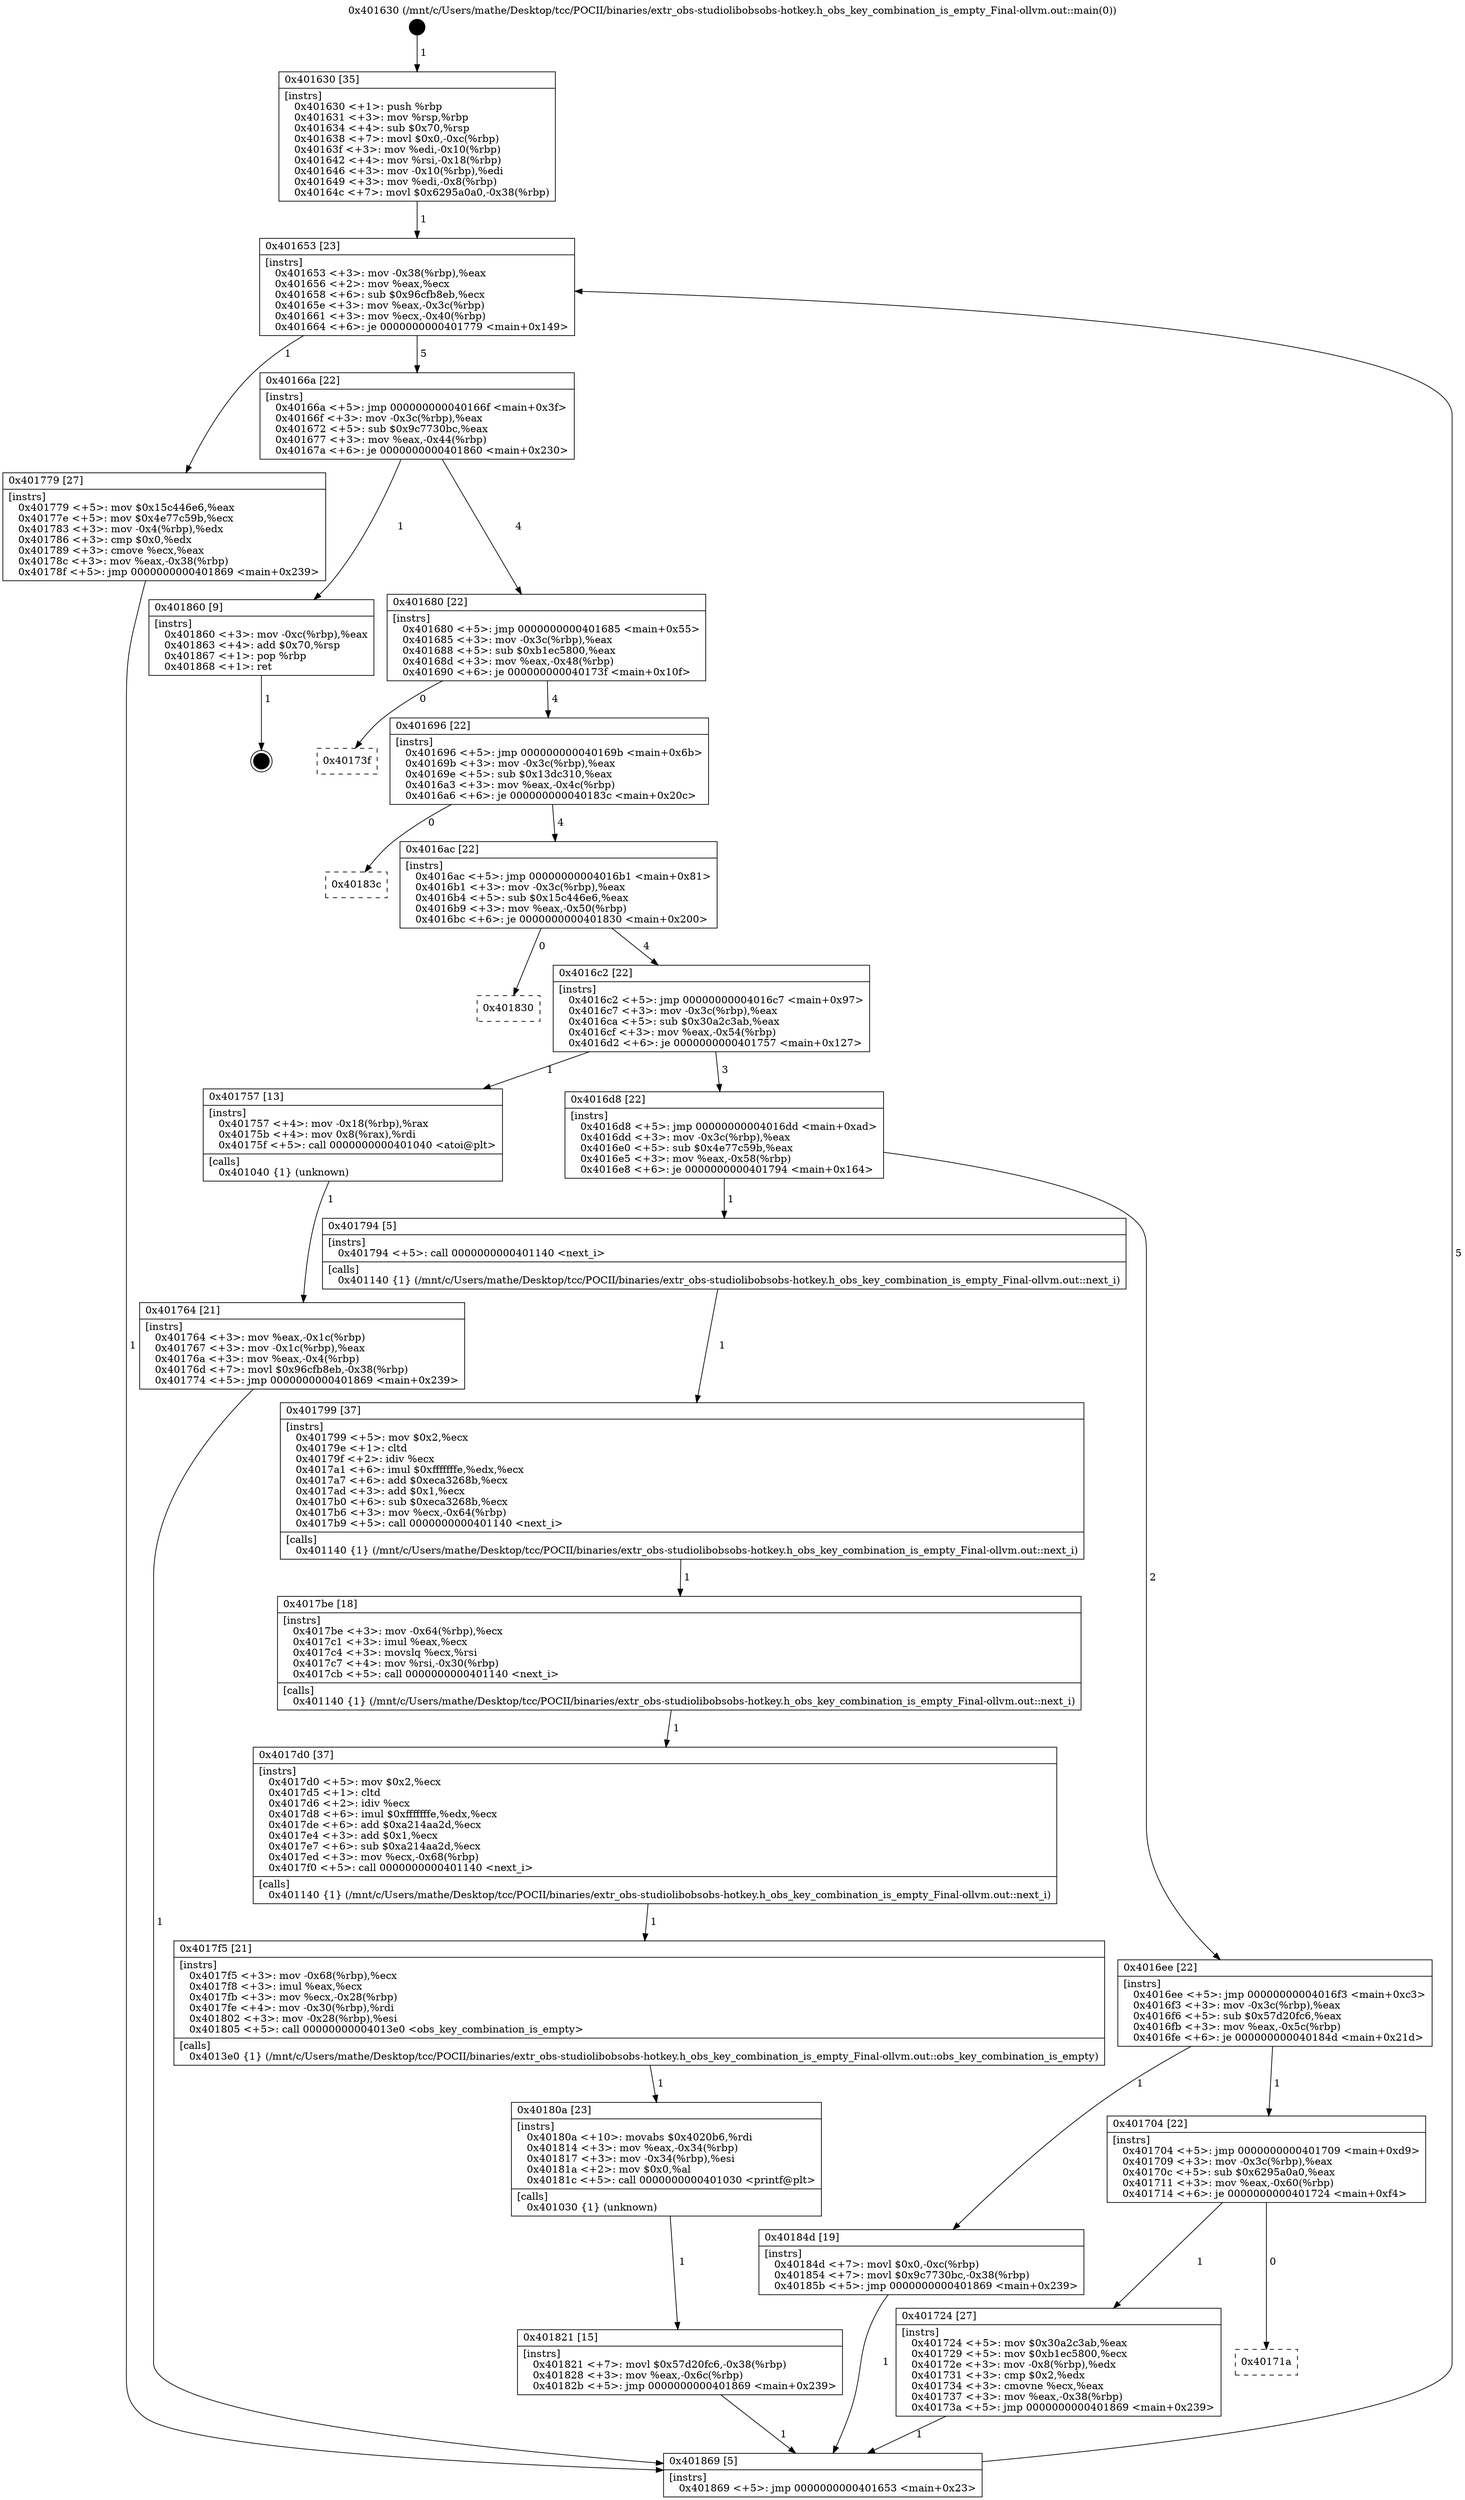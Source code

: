 digraph "0x401630" {
  label = "0x401630 (/mnt/c/Users/mathe/Desktop/tcc/POCII/binaries/extr_obs-studiolibobsobs-hotkey.h_obs_key_combination_is_empty_Final-ollvm.out::main(0))"
  labelloc = "t"
  node[shape=record]

  Entry [label="",width=0.3,height=0.3,shape=circle,fillcolor=black,style=filled]
  "0x401653" [label="{
     0x401653 [23]\l
     | [instrs]\l
     &nbsp;&nbsp;0x401653 \<+3\>: mov -0x38(%rbp),%eax\l
     &nbsp;&nbsp;0x401656 \<+2\>: mov %eax,%ecx\l
     &nbsp;&nbsp;0x401658 \<+6\>: sub $0x96cfb8eb,%ecx\l
     &nbsp;&nbsp;0x40165e \<+3\>: mov %eax,-0x3c(%rbp)\l
     &nbsp;&nbsp;0x401661 \<+3\>: mov %ecx,-0x40(%rbp)\l
     &nbsp;&nbsp;0x401664 \<+6\>: je 0000000000401779 \<main+0x149\>\l
  }"]
  "0x401779" [label="{
     0x401779 [27]\l
     | [instrs]\l
     &nbsp;&nbsp;0x401779 \<+5\>: mov $0x15c446e6,%eax\l
     &nbsp;&nbsp;0x40177e \<+5\>: mov $0x4e77c59b,%ecx\l
     &nbsp;&nbsp;0x401783 \<+3\>: mov -0x4(%rbp),%edx\l
     &nbsp;&nbsp;0x401786 \<+3\>: cmp $0x0,%edx\l
     &nbsp;&nbsp;0x401789 \<+3\>: cmove %ecx,%eax\l
     &nbsp;&nbsp;0x40178c \<+3\>: mov %eax,-0x38(%rbp)\l
     &nbsp;&nbsp;0x40178f \<+5\>: jmp 0000000000401869 \<main+0x239\>\l
  }"]
  "0x40166a" [label="{
     0x40166a [22]\l
     | [instrs]\l
     &nbsp;&nbsp;0x40166a \<+5\>: jmp 000000000040166f \<main+0x3f\>\l
     &nbsp;&nbsp;0x40166f \<+3\>: mov -0x3c(%rbp),%eax\l
     &nbsp;&nbsp;0x401672 \<+5\>: sub $0x9c7730bc,%eax\l
     &nbsp;&nbsp;0x401677 \<+3\>: mov %eax,-0x44(%rbp)\l
     &nbsp;&nbsp;0x40167a \<+6\>: je 0000000000401860 \<main+0x230\>\l
  }"]
  Exit [label="",width=0.3,height=0.3,shape=circle,fillcolor=black,style=filled,peripheries=2]
  "0x401860" [label="{
     0x401860 [9]\l
     | [instrs]\l
     &nbsp;&nbsp;0x401860 \<+3\>: mov -0xc(%rbp),%eax\l
     &nbsp;&nbsp;0x401863 \<+4\>: add $0x70,%rsp\l
     &nbsp;&nbsp;0x401867 \<+1\>: pop %rbp\l
     &nbsp;&nbsp;0x401868 \<+1\>: ret\l
  }"]
  "0x401680" [label="{
     0x401680 [22]\l
     | [instrs]\l
     &nbsp;&nbsp;0x401680 \<+5\>: jmp 0000000000401685 \<main+0x55\>\l
     &nbsp;&nbsp;0x401685 \<+3\>: mov -0x3c(%rbp),%eax\l
     &nbsp;&nbsp;0x401688 \<+5\>: sub $0xb1ec5800,%eax\l
     &nbsp;&nbsp;0x40168d \<+3\>: mov %eax,-0x48(%rbp)\l
     &nbsp;&nbsp;0x401690 \<+6\>: je 000000000040173f \<main+0x10f\>\l
  }"]
  "0x401821" [label="{
     0x401821 [15]\l
     | [instrs]\l
     &nbsp;&nbsp;0x401821 \<+7\>: movl $0x57d20fc6,-0x38(%rbp)\l
     &nbsp;&nbsp;0x401828 \<+3\>: mov %eax,-0x6c(%rbp)\l
     &nbsp;&nbsp;0x40182b \<+5\>: jmp 0000000000401869 \<main+0x239\>\l
  }"]
  "0x40173f" [label="{
     0x40173f\l
  }", style=dashed]
  "0x401696" [label="{
     0x401696 [22]\l
     | [instrs]\l
     &nbsp;&nbsp;0x401696 \<+5\>: jmp 000000000040169b \<main+0x6b\>\l
     &nbsp;&nbsp;0x40169b \<+3\>: mov -0x3c(%rbp),%eax\l
     &nbsp;&nbsp;0x40169e \<+5\>: sub $0x13dc310,%eax\l
     &nbsp;&nbsp;0x4016a3 \<+3\>: mov %eax,-0x4c(%rbp)\l
     &nbsp;&nbsp;0x4016a6 \<+6\>: je 000000000040183c \<main+0x20c\>\l
  }"]
  "0x40180a" [label="{
     0x40180a [23]\l
     | [instrs]\l
     &nbsp;&nbsp;0x40180a \<+10\>: movabs $0x4020b6,%rdi\l
     &nbsp;&nbsp;0x401814 \<+3\>: mov %eax,-0x34(%rbp)\l
     &nbsp;&nbsp;0x401817 \<+3\>: mov -0x34(%rbp),%esi\l
     &nbsp;&nbsp;0x40181a \<+2\>: mov $0x0,%al\l
     &nbsp;&nbsp;0x40181c \<+5\>: call 0000000000401030 \<printf@plt\>\l
     | [calls]\l
     &nbsp;&nbsp;0x401030 \{1\} (unknown)\l
  }"]
  "0x40183c" [label="{
     0x40183c\l
  }", style=dashed]
  "0x4016ac" [label="{
     0x4016ac [22]\l
     | [instrs]\l
     &nbsp;&nbsp;0x4016ac \<+5\>: jmp 00000000004016b1 \<main+0x81\>\l
     &nbsp;&nbsp;0x4016b1 \<+3\>: mov -0x3c(%rbp),%eax\l
     &nbsp;&nbsp;0x4016b4 \<+5\>: sub $0x15c446e6,%eax\l
     &nbsp;&nbsp;0x4016b9 \<+3\>: mov %eax,-0x50(%rbp)\l
     &nbsp;&nbsp;0x4016bc \<+6\>: je 0000000000401830 \<main+0x200\>\l
  }"]
  "0x4017f5" [label="{
     0x4017f5 [21]\l
     | [instrs]\l
     &nbsp;&nbsp;0x4017f5 \<+3\>: mov -0x68(%rbp),%ecx\l
     &nbsp;&nbsp;0x4017f8 \<+3\>: imul %eax,%ecx\l
     &nbsp;&nbsp;0x4017fb \<+3\>: mov %ecx,-0x28(%rbp)\l
     &nbsp;&nbsp;0x4017fe \<+4\>: mov -0x30(%rbp),%rdi\l
     &nbsp;&nbsp;0x401802 \<+3\>: mov -0x28(%rbp),%esi\l
     &nbsp;&nbsp;0x401805 \<+5\>: call 00000000004013e0 \<obs_key_combination_is_empty\>\l
     | [calls]\l
     &nbsp;&nbsp;0x4013e0 \{1\} (/mnt/c/Users/mathe/Desktop/tcc/POCII/binaries/extr_obs-studiolibobsobs-hotkey.h_obs_key_combination_is_empty_Final-ollvm.out::obs_key_combination_is_empty)\l
  }"]
  "0x401830" [label="{
     0x401830\l
  }", style=dashed]
  "0x4016c2" [label="{
     0x4016c2 [22]\l
     | [instrs]\l
     &nbsp;&nbsp;0x4016c2 \<+5\>: jmp 00000000004016c7 \<main+0x97\>\l
     &nbsp;&nbsp;0x4016c7 \<+3\>: mov -0x3c(%rbp),%eax\l
     &nbsp;&nbsp;0x4016ca \<+5\>: sub $0x30a2c3ab,%eax\l
     &nbsp;&nbsp;0x4016cf \<+3\>: mov %eax,-0x54(%rbp)\l
     &nbsp;&nbsp;0x4016d2 \<+6\>: je 0000000000401757 \<main+0x127\>\l
  }"]
  "0x4017d0" [label="{
     0x4017d0 [37]\l
     | [instrs]\l
     &nbsp;&nbsp;0x4017d0 \<+5\>: mov $0x2,%ecx\l
     &nbsp;&nbsp;0x4017d5 \<+1\>: cltd\l
     &nbsp;&nbsp;0x4017d6 \<+2\>: idiv %ecx\l
     &nbsp;&nbsp;0x4017d8 \<+6\>: imul $0xfffffffe,%edx,%ecx\l
     &nbsp;&nbsp;0x4017de \<+6\>: add $0xa214aa2d,%ecx\l
     &nbsp;&nbsp;0x4017e4 \<+3\>: add $0x1,%ecx\l
     &nbsp;&nbsp;0x4017e7 \<+6\>: sub $0xa214aa2d,%ecx\l
     &nbsp;&nbsp;0x4017ed \<+3\>: mov %ecx,-0x68(%rbp)\l
     &nbsp;&nbsp;0x4017f0 \<+5\>: call 0000000000401140 \<next_i\>\l
     | [calls]\l
     &nbsp;&nbsp;0x401140 \{1\} (/mnt/c/Users/mathe/Desktop/tcc/POCII/binaries/extr_obs-studiolibobsobs-hotkey.h_obs_key_combination_is_empty_Final-ollvm.out::next_i)\l
  }"]
  "0x401757" [label="{
     0x401757 [13]\l
     | [instrs]\l
     &nbsp;&nbsp;0x401757 \<+4\>: mov -0x18(%rbp),%rax\l
     &nbsp;&nbsp;0x40175b \<+4\>: mov 0x8(%rax),%rdi\l
     &nbsp;&nbsp;0x40175f \<+5\>: call 0000000000401040 \<atoi@plt\>\l
     | [calls]\l
     &nbsp;&nbsp;0x401040 \{1\} (unknown)\l
  }"]
  "0x4016d8" [label="{
     0x4016d8 [22]\l
     | [instrs]\l
     &nbsp;&nbsp;0x4016d8 \<+5\>: jmp 00000000004016dd \<main+0xad\>\l
     &nbsp;&nbsp;0x4016dd \<+3\>: mov -0x3c(%rbp),%eax\l
     &nbsp;&nbsp;0x4016e0 \<+5\>: sub $0x4e77c59b,%eax\l
     &nbsp;&nbsp;0x4016e5 \<+3\>: mov %eax,-0x58(%rbp)\l
     &nbsp;&nbsp;0x4016e8 \<+6\>: je 0000000000401794 \<main+0x164\>\l
  }"]
  "0x4017be" [label="{
     0x4017be [18]\l
     | [instrs]\l
     &nbsp;&nbsp;0x4017be \<+3\>: mov -0x64(%rbp),%ecx\l
     &nbsp;&nbsp;0x4017c1 \<+3\>: imul %eax,%ecx\l
     &nbsp;&nbsp;0x4017c4 \<+3\>: movslq %ecx,%rsi\l
     &nbsp;&nbsp;0x4017c7 \<+4\>: mov %rsi,-0x30(%rbp)\l
     &nbsp;&nbsp;0x4017cb \<+5\>: call 0000000000401140 \<next_i\>\l
     | [calls]\l
     &nbsp;&nbsp;0x401140 \{1\} (/mnt/c/Users/mathe/Desktop/tcc/POCII/binaries/extr_obs-studiolibobsobs-hotkey.h_obs_key_combination_is_empty_Final-ollvm.out::next_i)\l
  }"]
  "0x401794" [label="{
     0x401794 [5]\l
     | [instrs]\l
     &nbsp;&nbsp;0x401794 \<+5\>: call 0000000000401140 \<next_i\>\l
     | [calls]\l
     &nbsp;&nbsp;0x401140 \{1\} (/mnt/c/Users/mathe/Desktop/tcc/POCII/binaries/extr_obs-studiolibobsobs-hotkey.h_obs_key_combination_is_empty_Final-ollvm.out::next_i)\l
  }"]
  "0x4016ee" [label="{
     0x4016ee [22]\l
     | [instrs]\l
     &nbsp;&nbsp;0x4016ee \<+5\>: jmp 00000000004016f3 \<main+0xc3\>\l
     &nbsp;&nbsp;0x4016f3 \<+3\>: mov -0x3c(%rbp),%eax\l
     &nbsp;&nbsp;0x4016f6 \<+5\>: sub $0x57d20fc6,%eax\l
     &nbsp;&nbsp;0x4016fb \<+3\>: mov %eax,-0x5c(%rbp)\l
     &nbsp;&nbsp;0x4016fe \<+6\>: je 000000000040184d \<main+0x21d\>\l
  }"]
  "0x401799" [label="{
     0x401799 [37]\l
     | [instrs]\l
     &nbsp;&nbsp;0x401799 \<+5\>: mov $0x2,%ecx\l
     &nbsp;&nbsp;0x40179e \<+1\>: cltd\l
     &nbsp;&nbsp;0x40179f \<+2\>: idiv %ecx\l
     &nbsp;&nbsp;0x4017a1 \<+6\>: imul $0xfffffffe,%edx,%ecx\l
     &nbsp;&nbsp;0x4017a7 \<+6\>: add $0xeca3268b,%ecx\l
     &nbsp;&nbsp;0x4017ad \<+3\>: add $0x1,%ecx\l
     &nbsp;&nbsp;0x4017b0 \<+6\>: sub $0xeca3268b,%ecx\l
     &nbsp;&nbsp;0x4017b6 \<+3\>: mov %ecx,-0x64(%rbp)\l
     &nbsp;&nbsp;0x4017b9 \<+5\>: call 0000000000401140 \<next_i\>\l
     | [calls]\l
     &nbsp;&nbsp;0x401140 \{1\} (/mnt/c/Users/mathe/Desktop/tcc/POCII/binaries/extr_obs-studiolibobsobs-hotkey.h_obs_key_combination_is_empty_Final-ollvm.out::next_i)\l
  }"]
  "0x40184d" [label="{
     0x40184d [19]\l
     | [instrs]\l
     &nbsp;&nbsp;0x40184d \<+7\>: movl $0x0,-0xc(%rbp)\l
     &nbsp;&nbsp;0x401854 \<+7\>: movl $0x9c7730bc,-0x38(%rbp)\l
     &nbsp;&nbsp;0x40185b \<+5\>: jmp 0000000000401869 \<main+0x239\>\l
  }"]
  "0x401704" [label="{
     0x401704 [22]\l
     | [instrs]\l
     &nbsp;&nbsp;0x401704 \<+5\>: jmp 0000000000401709 \<main+0xd9\>\l
     &nbsp;&nbsp;0x401709 \<+3\>: mov -0x3c(%rbp),%eax\l
     &nbsp;&nbsp;0x40170c \<+5\>: sub $0x6295a0a0,%eax\l
     &nbsp;&nbsp;0x401711 \<+3\>: mov %eax,-0x60(%rbp)\l
     &nbsp;&nbsp;0x401714 \<+6\>: je 0000000000401724 \<main+0xf4\>\l
  }"]
  "0x401764" [label="{
     0x401764 [21]\l
     | [instrs]\l
     &nbsp;&nbsp;0x401764 \<+3\>: mov %eax,-0x1c(%rbp)\l
     &nbsp;&nbsp;0x401767 \<+3\>: mov -0x1c(%rbp),%eax\l
     &nbsp;&nbsp;0x40176a \<+3\>: mov %eax,-0x4(%rbp)\l
     &nbsp;&nbsp;0x40176d \<+7\>: movl $0x96cfb8eb,-0x38(%rbp)\l
     &nbsp;&nbsp;0x401774 \<+5\>: jmp 0000000000401869 \<main+0x239\>\l
  }"]
  "0x401724" [label="{
     0x401724 [27]\l
     | [instrs]\l
     &nbsp;&nbsp;0x401724 \<+5\>: mov $0x30a2c3ab,%eax\l
     &nbsp;&nbsp;0x401729 \<+5\>: mov $0xb1ec5800,%ecx\l
     &nbsp;&nbsp;0x40172e \<+3\>: mov -0x8(%rbp),%edx\l
     &nbsp;&nbsp;0x401731 \<+3\>: cmp $0x2,%edx\l
     &nbsp;&nbsp;0x401734 \<+3\>: cmovne %ecx,%eax\l
     &nbsp;&nbsp;0x401737 \<+3\>: mov %eax,-0x38(%rbp)\l
     &nbsp;&nbsp;0x40173a \<+5\>: jmp 0000000000401869 \<main+0x239\>\l
  }"]
  "0x40171a" [label="{
     0x40171a\l
  }", style=dashed]
  "0x401869" [label="{
     0x401869 [5]\l
     | [instrs]\l
     &nbsp;&nbsp;0x401869 \<+5\>: jmp 0000000000401653 \<main+0x23\>\l
  }"]
  "0x401630" [label="{
     0x401630 [35]\l
     | [instrs]\l
     &nbsp;&nbsp;0x401630 \<+1\>: push %rbp\l
     &nbsp;&nbsp;0x401631 \<+3\>: mov %rsp,%rbp\l
     &nbsp;&nbsp;0x401634 \<+4\>: sub $0x70,%rsp\l
     &nbsp;&nbsp;0x401638 \<+7\>: movl $0x0,-0xc(%rbp)\l
     &nbsp;&nbsp;0x40163f \<+3\>: mov %edi,-0x10(%rbp)\l
     &nbsp;&nbsp;0x401642 \<+4\>: mov %rsi,-0x18(%rbp)\l
     &nbsp;&nbsp;0x401646 \<+3\>: mov -0x10(%rbp),%edi\l
     &nbsp;&nbsp;0x401649 \<+3\>: mov %edi,-0x8(%rbp)\l
     &nbsp;&nbsp;0x40164c \<+7\>: movl $0x6295a0a0,-0x38(%rbp)\l
  }"]
  Entry -> "0x401630" [label=" 1"]
  "0x401653" -> "0x401779" [label=" 1"]
  "0x401653" -> "0x40166a" [label=" 5"]
  "0x401860" -> Exit [label=" 1"]
  "0x40166a" -> "0x401860" [label=" 1"]
  "0x40166a" -> "0x401680" [label=" 4"]
  "0x40184d" -> "0x401869" [label=" 1"]
  "0x401680" -> "0x40173f" [label=" 0"]
  "0x401680" -> "0x401696" [label=" 4"]
  "0x401821" -> "0x401869" [label=" 1"]
  "0x401696" -> "0x40183c" [label=" 0"]
  "0x401696" -> "0x4016ac" [label=" 4"]
  "0x40180a" -> "0x401821" [label=" 1"]
  "0x4016ac" -> "0x401830" [label=" 0"]
  "0x4016ac" -> "0x4016c2" [label=" 4"]
  "0x4017f5" -> "0x40180a" [label=" 1"]
  "0x4016c2" -> "0x401757" [label=" 1"]
  "0x4016c2" -> "0x4016d8" [label=" 3"]
  "0x4017d0" -> "0x4017f5" [label=" 1"]
  "0x4016d8" -> "0x401794" [label=" 1"]
  "0x4016d8" -> "0x4016ee" [label=" 2"]
  "0x4017be" -> "0x4017d0" [label=" 1"]
  "0x4016ee" -> "0x40184d" [label=" 1"]
  "0x4016ee" -> "0x401704" [label=" 1"]
  "0x401799" -> "0x4017be" [label=" 1"]
  "0x401704" -> "0x401724" [label=" 1"]
  "0x401704" -> "0x40171a" [label=" 0"]
  "0x401724" -> "0x401869" [label=" 1"]
  "0x401630" -> "0x401653" [label=" 1"]
  "0x401869" -> "0x401653" [label=" 5"]
  "0x401757" -> "0x401764" [label=" 1"]
  "0x401764" -> "0x401869" [label=" 1"]
  "0x401779" -> "0x401869" [label=" 1"]
  "0x401794" -> "0x401799" [label=" 1"]
}
